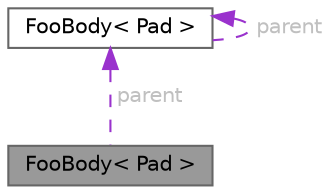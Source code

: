 digraph "FooBody&lt; Pad &gt;"
{
 // LATEX_PDF_SIZE
  bgcolor="transparent";
  edge [fontname=Helvetica,fontsize=10,labelfontname=Helvetica,labelfontsize=10];
  node [fontname=Helvetica,fontsize=10,shape=box,height=0.2,width=0.4];
  Node1 [id="Node000001",label="FooBody\< Pad \>",height=0.2,width=0.4,color="gray40", fillcolor="grey60", style="filled", fontcolor="black",tooltip="A range object whose only public members are those required by the parallel_for.h body concept."];
  Node2 -> Node1 [id="edge1_Node000001_Node000002",dir="back",color="darkorchid3",style="dashed",tooltip=" ",label=" parent",fontcolor="grey" ];
  Node2 [id="Node000002",label="FooBody\< Pad \>",height=0.2,width=0.4,color="gray40", fillcolor="white", style="filled",URL="$class_foo_body.html",tooltip="A range object whose only public members are those required by the parallel_for.h body concept."];
  Node2 -> Node2 [id="edge2_Node000002_Node000002",dir="back",color="darkorchid3",style="dashed",tooltip=" ",label=" parent",fontcolor="grey" ];
}
